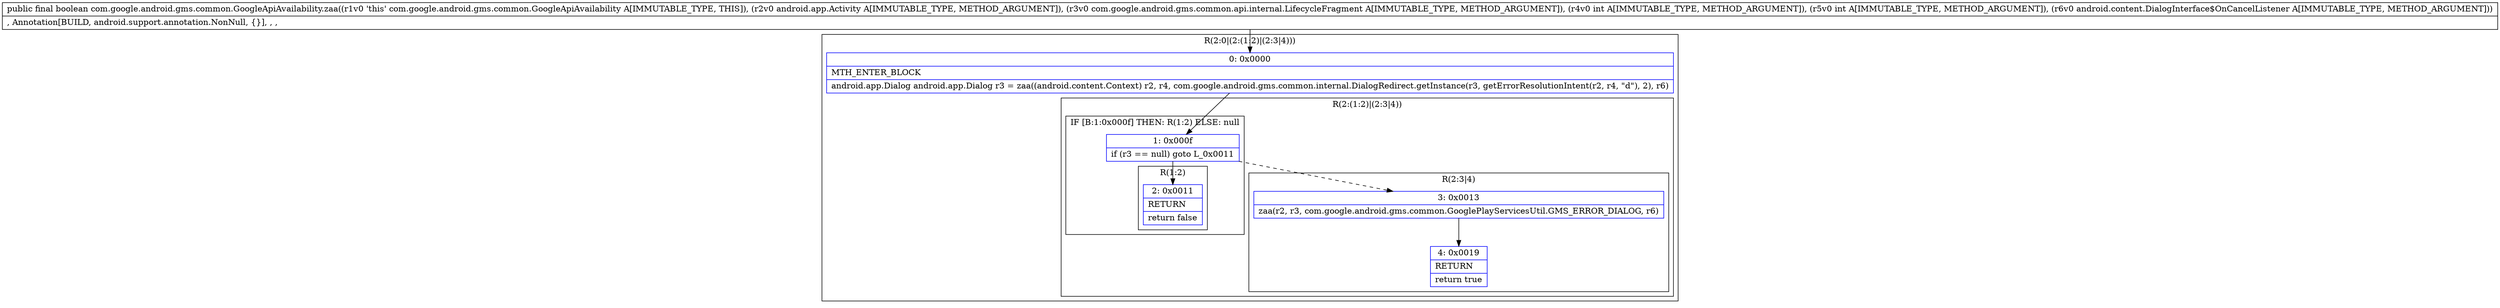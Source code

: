 digraph "CFG forcom.google.android.gms.common.GoogleApiAvailability.zaa(Landroid\/app\/Activity;Lcom\/google\/android\/gms\/common\/api\/internal\/LifecycleFragment;IILandroid\/content\/DialogInterface$OnCancelListener;)Z" {
subgraph cluster_Region_560883093 {
label = "R(2:0|(2:(1:2)|(2:3|4)))";
node [shape=record,color=blue];
Node_0 [shape=record,label="{0\:\ 0x0000|MTH_ENTER_BLOCK\l|android.app.Dialog android.app.Dialog r3 = zaa((android.content.Context) r2, r4, com.google.android.gms.common.internal.DialogRedirect.getInstance(r3, getErrorResolutionIntent(r2, r4, \"d\"), 2), r6)\l}"];
subgraph cluster_Region_1045424753 {
label = "R(2:(1:2)|(2:3|4))";
node [shape=record,color=blue];
subgraph cluster_IfRegion_1934936034 {
label = "IF [B:1:0x000f] THEN: R(1:2) ELSE: null";
node [shape=record,color=blue];
Node_1 [shape=record,label="{1\:\ 0x000f|if (r3 == null) goto L_0x0011\l}"];
subgraph cluster_Region_1602719313 {
label = "R(1:2)";
node [shape=record,color=blue];
Node_2 [shape=record,label="{2\:\ 0x0011|RETURN\l|return false\l}"];
}
}
subgraph cluster_Region_1264162779 {
label = "R(2:3|4)";
node [shape=record,color=blue];
Node_3 [shape=record,label="{3\:\ 0x0013|zaa(r2, r3, com.google.android.gms.common.GooglePlayServicesUtil.GMS_ERROR_DIALOG, r6)\l}"];
Node_4 [shape=record,label="{4\:\ 0x0019|RETURN\l|return true\l}"];
}
}
}
MethodNode[shape=record,label="{public final boolean com.google.android.gms.common.GoogleApiAvailability.zaa((r1v0 'this' com.google.android.gms.common.GoogleApiAvailability A[IMMUTABLE_TYPE, THIS]), (r2v0 android.app.Activity A[IMMUTABLE_TYPE, METHOD_ARGUMENT]), (r3v0 com.google.android.gms.common.api.internal.LifecycleFragment A[IMMUTABLE_TYPE, METHOD_ARGUMENT]), (r4v0 int A[IMMUTABLE_TYPE, METHOD_ARGUMENT]), (r5v0 int A[IMMUTABLE_TYPE, METHOD_ARGUMENT]), (r6v0 android.content.DialogInterface$OnCancelListener A[IMMUTABLE_TYPE, METHOD_ARGUMENT]))  | , Annotation[BUILD, android.support.annotation.NonNull, \{\}], , , \l}"];
MethodNode -> Node_0;
Node_0 -> Node_1;
Node_1 -> Node_2;
Node_1 -> Node_3[style=dashed];
Node_3 -> Node_4;
}

